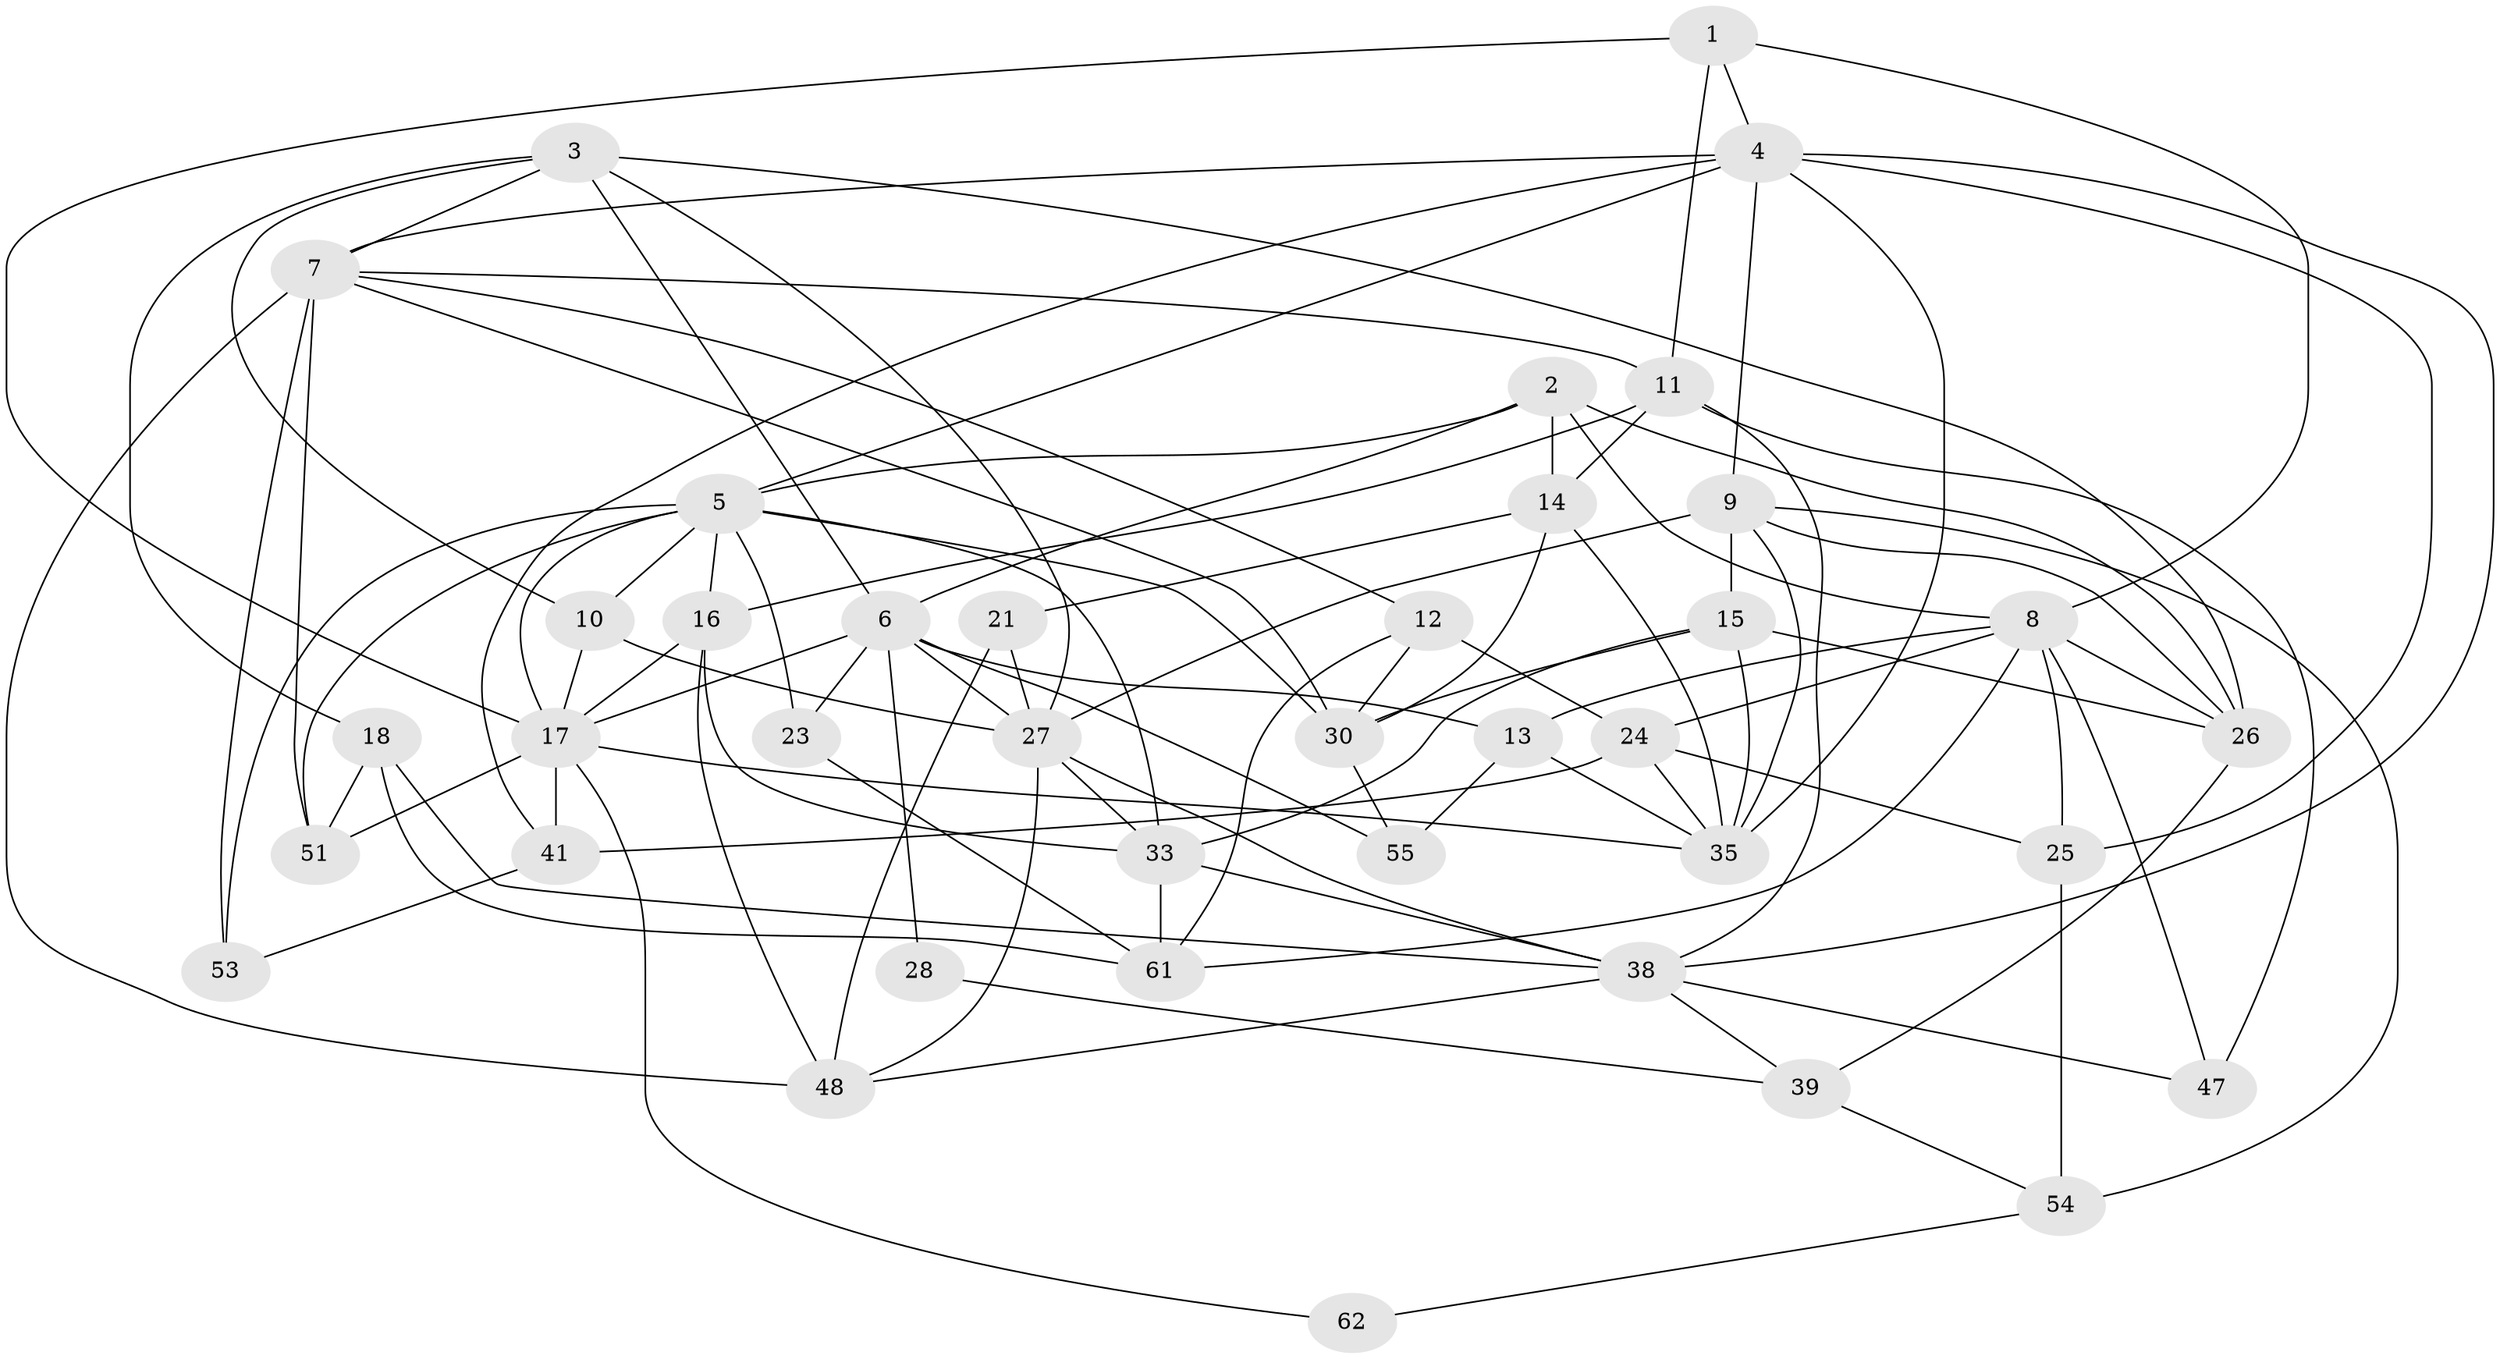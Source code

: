 // original degree distribution, {3: 0.35294117647058826, 5: 0.27941176470588236, 4: 0.17647058823529413, 6: 0.07352941176470588, 2: 0.08823529411764706, 8: 0.014705882352941176, 7: 0.014705882352941176}
// Generated by graph-tools (version 1.1) at 2025/41/03/06/25 10:41:59]
// undirected, 39 vertices, 102 edges
graph export_dot {
graph [start="1"]
  node [color=gray90,style=filled];
  1 [super="+59"];
  2 [super="+60"];
  3 [super="+36"];
  4 [super="+56"];
  5 [super="+32"];
  6 [super="+31"];
  7 [super="+63"];
  8 [super="+19"];
  9 [super="+46"];
  10 [super="+44"];
  11 [super="+22"];
  12 [super="+68"];
  13 [super="+37"];
  14 [super="+49"];
  15 [super="+52"];
  16 [super="+50"];
  17 [super="+20"];
  18 [super="+66"];
  21 [super="+43"];
  23;
  24 [super="+29"];
  25;
  26 [super="+65"];
  27 [super="+42"];
  28;
  30 [super="+34"];
  33 [super="+40"];
  35 [super="+45"];
  38 [super="+67"];
  39;
  41;
  47;
  48 [super="+57"];
  51;
  53 [super="+64"];
  54 [super="+58"];
  55;
  61;
  62;
  1 -- 11;
  1 -- 4;
  1 -- 8;
  1 -- 17;
  2 -- 26;
  2 -- 14 [weight=2];
  2 -- 8;
  2 -- 6;
  2 -- 5;
  3 -- 6;
  3 -- 10;
  3 -- 27;
  3 -- 18;
  3 -- 7;
  3 -- 26;
  4 -- 25;
  4 -- 38;
  4 -- 5;
  4 -- 35;
  4 -- 7;
  4 -- 9;
  4 -- 41;
  5 -- 10;
  5 -- 17;
  5 -- 51;
  5 -- 23;
  5 -- 30;
  5 -- 53;
  5 -- 33;
  5 -- 16;
  6 -- 23;
  6 -- 17;
  6 -- 55;
  6 -- 27;
  6 -- 28;
  6 -- 13;
  7 -- 51;
  7 -- 53;
  7 -- 30;
  7 -- 11;
  7 -- 12;
  7 -- 48;
  8 -- 25;
  8 -- 61;
  8 -- 26;
  8 -- 13 [weight=2];
  8 -- 47;
  8 -- 24;
  9 -- 54 [weight=2];
  9 -- 35;
  9 -- 27;
  9 -- 26;
  9 -- 15;
  10 -- 17;
  10 -- 27;
  11 -- 16;
  11 -- 38;
  11 -- 47;
  11 -- 14;
  12 -- 30;
  12 -- 61;
  12 -- 24;
  13 -- 35;
  13 -- 55;
  14 -- 35;
  14 -- 21;
  14 -- 30;
  15 -- 33 [weight=2];
  15 -- 35;
  15 -- 26;
  15 -- 30;
  16 -- 17;
  16 -- 33;
  16 -- 48;
  17 -- 51;
  17 -- 35;
  17 -- 41;
  17 -- 62;
  18 -- 61;
  18 -- 38;
  18 -- 51;
  21 -- 27;
  21 -- 48;
  23 -- 61;
  24 -- 41;
  24 -- 35;
  24 -- 25;
  25 -- 54 [weight=2];
  26 -- 39;
  27 -- 48;
  27 -- 33;
  27 -- 38;
  28 -- 39;
  30 -- 55;
  33 -- 61;
  33 -- 38;
  38 -- 47;
  38 -- 39;
  38 -- 48;
  39 -- 54;
  41 -- 53;
  54 -- 62;
}
